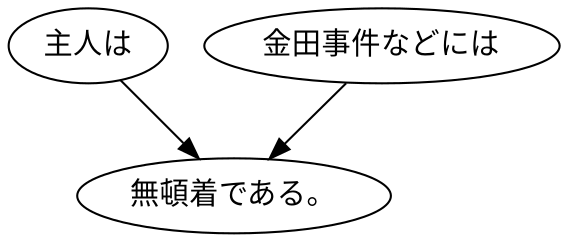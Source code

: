 digraph graph1935 {
	node0 [label="主人は"];
	node1 [label="金田事件などには"];
	node2 [label="無頓着である。"];
	node0 -> node2;
	node1 -> node2;
}
